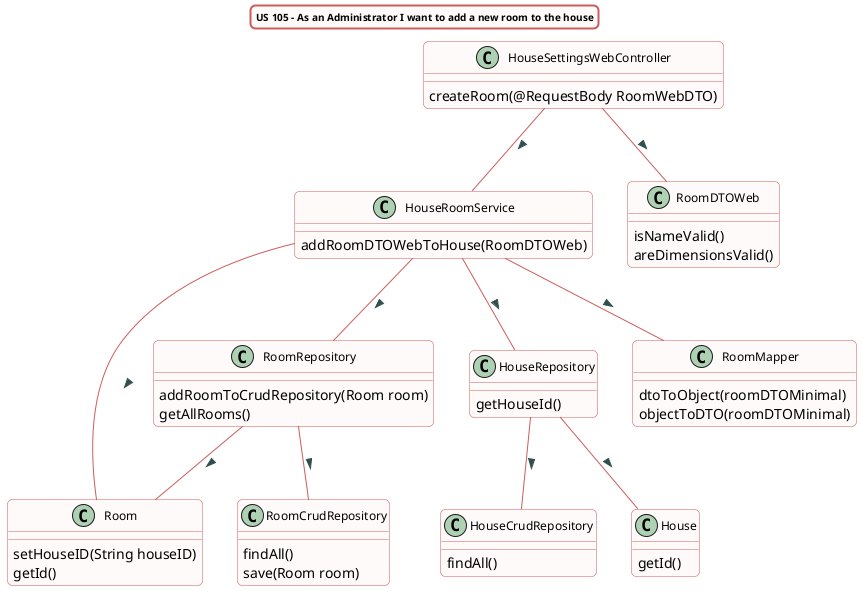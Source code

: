 @startuml

title US 105 - As an Administrator I want to add a new room to the house
skinparam titleBorderRoundCorner 10
skinparam titleBorderThickness 2
skinparam titleBorderColor indianred
skinparam titleBackgroundColor Snow
skinparam FontName quicksand
skinparam titleFontSize 10
skinparam roundcorner 10


skinparam class {
  BorderColor indianred
  BackgroundColor indianred
  BackgroundColor Snow
   roundcorner 10
   ArrowFontName Verdana
   ArrowColor indianred
   ArrowFontColor darkslategrey
   FontSize 12
}

class HouseSettingsWebController
class HouseRoomService
class RoomRepository
class HouseRepository
class Room
class RoomMapper
class HouseCrudRepository
class RoomCrudRepository

HouseSettingsWebController -- HouseRoomService: >
HouseSettingsWebController -- RoomDTOWeb: >
HouseRoomService -- RoomMapper : >
HouseRoomService -- HouseRepository : >
HouseRoomService -- RoomRepository : >
HouseRoomService -- Room : >
HouseRepository -- HouseCrudRepository : >
HouseRepository -- House : >
RoomRepository -- RoomCrudRepository : >
RoomRepository -- Room : >




class HouseSettingsWebController {
createRoom(@RequestBody RoomWebDTO)
}

class RoomDTOWeb {
isNameValid()
areDimensionsValid()
}

class HouseRoomService {
addRoomDTOWebToHouse(RoomDTOWeb)
}

class Room{
setHouseID(String houseID)
getId()
}

class RoomMapper{
dtoToObject(roomDTOMinimal)
objectToDTO(roomDTOMinimal)
}


class RoomRepository {
addRoomToCrudRepository(Room room)
getAllRooms()
}

class HouseRepository {
getHouseId()
}

class House {
getId()
}

class RoomCrudRepository{
findAll()
save(Room room)
}

class HouseCrudRepository{
findAll()
}

@enduml